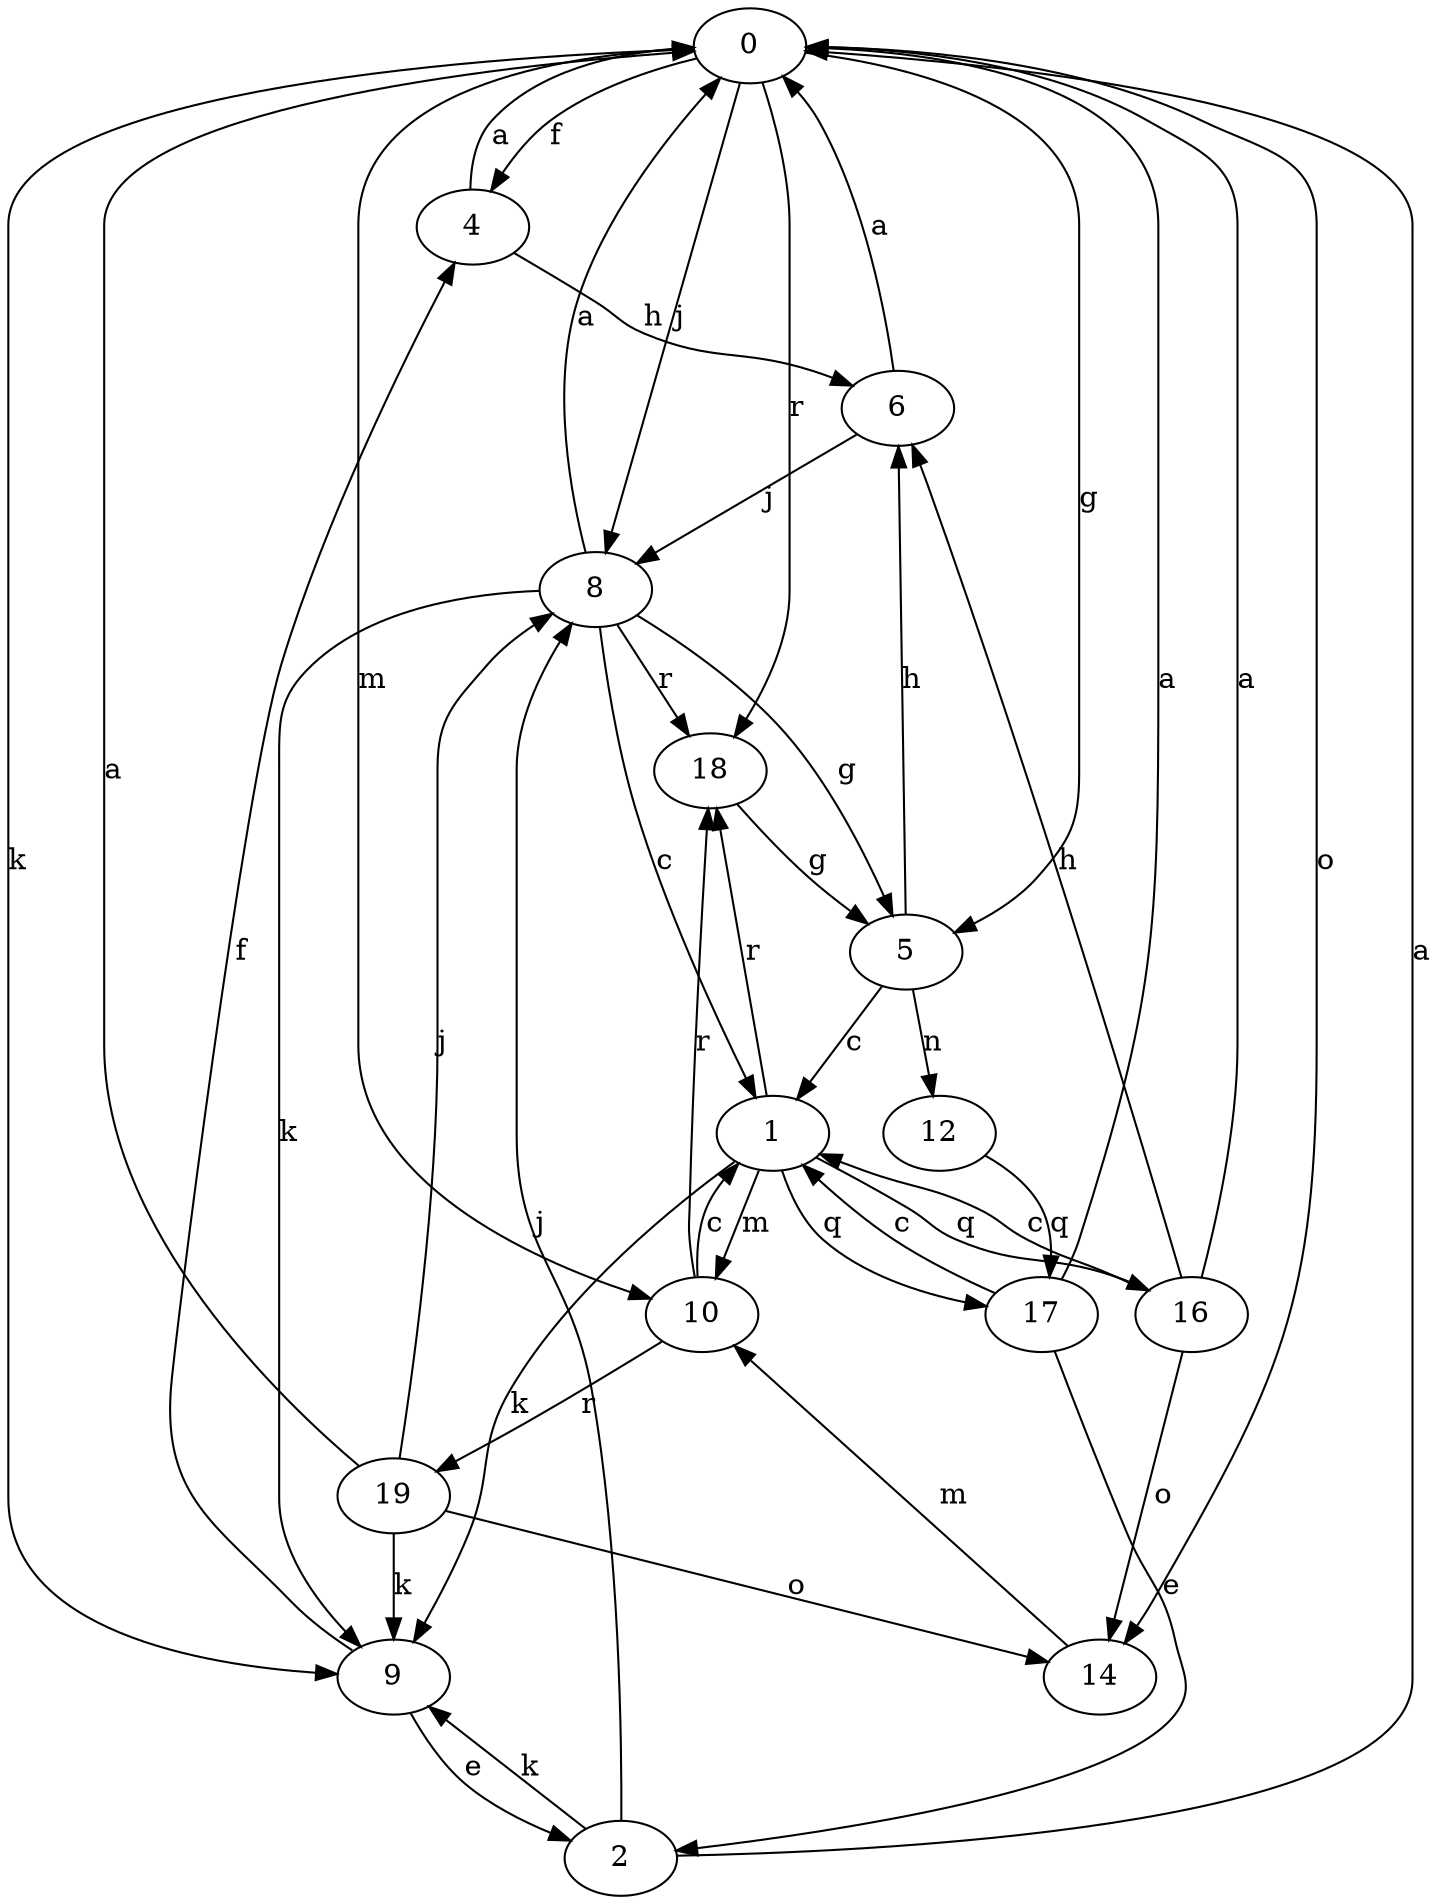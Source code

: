 strict digraph  {
0;
1;
2;
4;
5;
6;
8;
9;
10;
12;
14;
16;
17;
18;
19;
0 -> 4  [label=f];
0 -> 5  [label=g];
0 -> 8  [label=j];
0 -> 9  [label=k];
0 -> 10  [label=m];
0 -> 14  [label=o];
0 -> 18  [label=r];
1 -> 9  [label=k];
1 -> 10  [label=m];
1 -> 16  [label=q];
1 -> 17  [label=q];
1 -> 18  [label=r];
2 -> 0  [label=a];
2 -> 8  [label=j];
2 -> 9  [label=k];
4 -> 0  [label=a];
4 -> 6  [label=h];
5 -> 1  [label=c];
5 -> 6  [label=h];
5 -> 12  [label=n];
6 -> 0  [label=a];
6 -> 8  [label=j];
8 -> 0  [label=a];
8 -> 1  [label=c];
8 -> 5  [label=g];
8 -> 9  [label=k];
8 -> 18  [label=r];
9 -> 2  [label=e];
9 -> 4  [label=f];
10 -> 1  [label=c];
10 -> 18  [label=r];
10 -> 19  [label=r];
12 -> 17  [label=q];
14 -> 10  [label=m];
16 -> 0  [label=a];
16 -> 1  [label=c];
16 -> 6  [label=h];
16 -> 14  [label=o];
17 -> 0  [label=a];
17 -> 1  [label=c];
17 -> 2  [label=e];
18 -> 5  [label=g];
19 -> 0  [label=a];
19 -> 8  [label=j];
19 -> 9  [label=k];
19 -> 14  [label=o];
}
